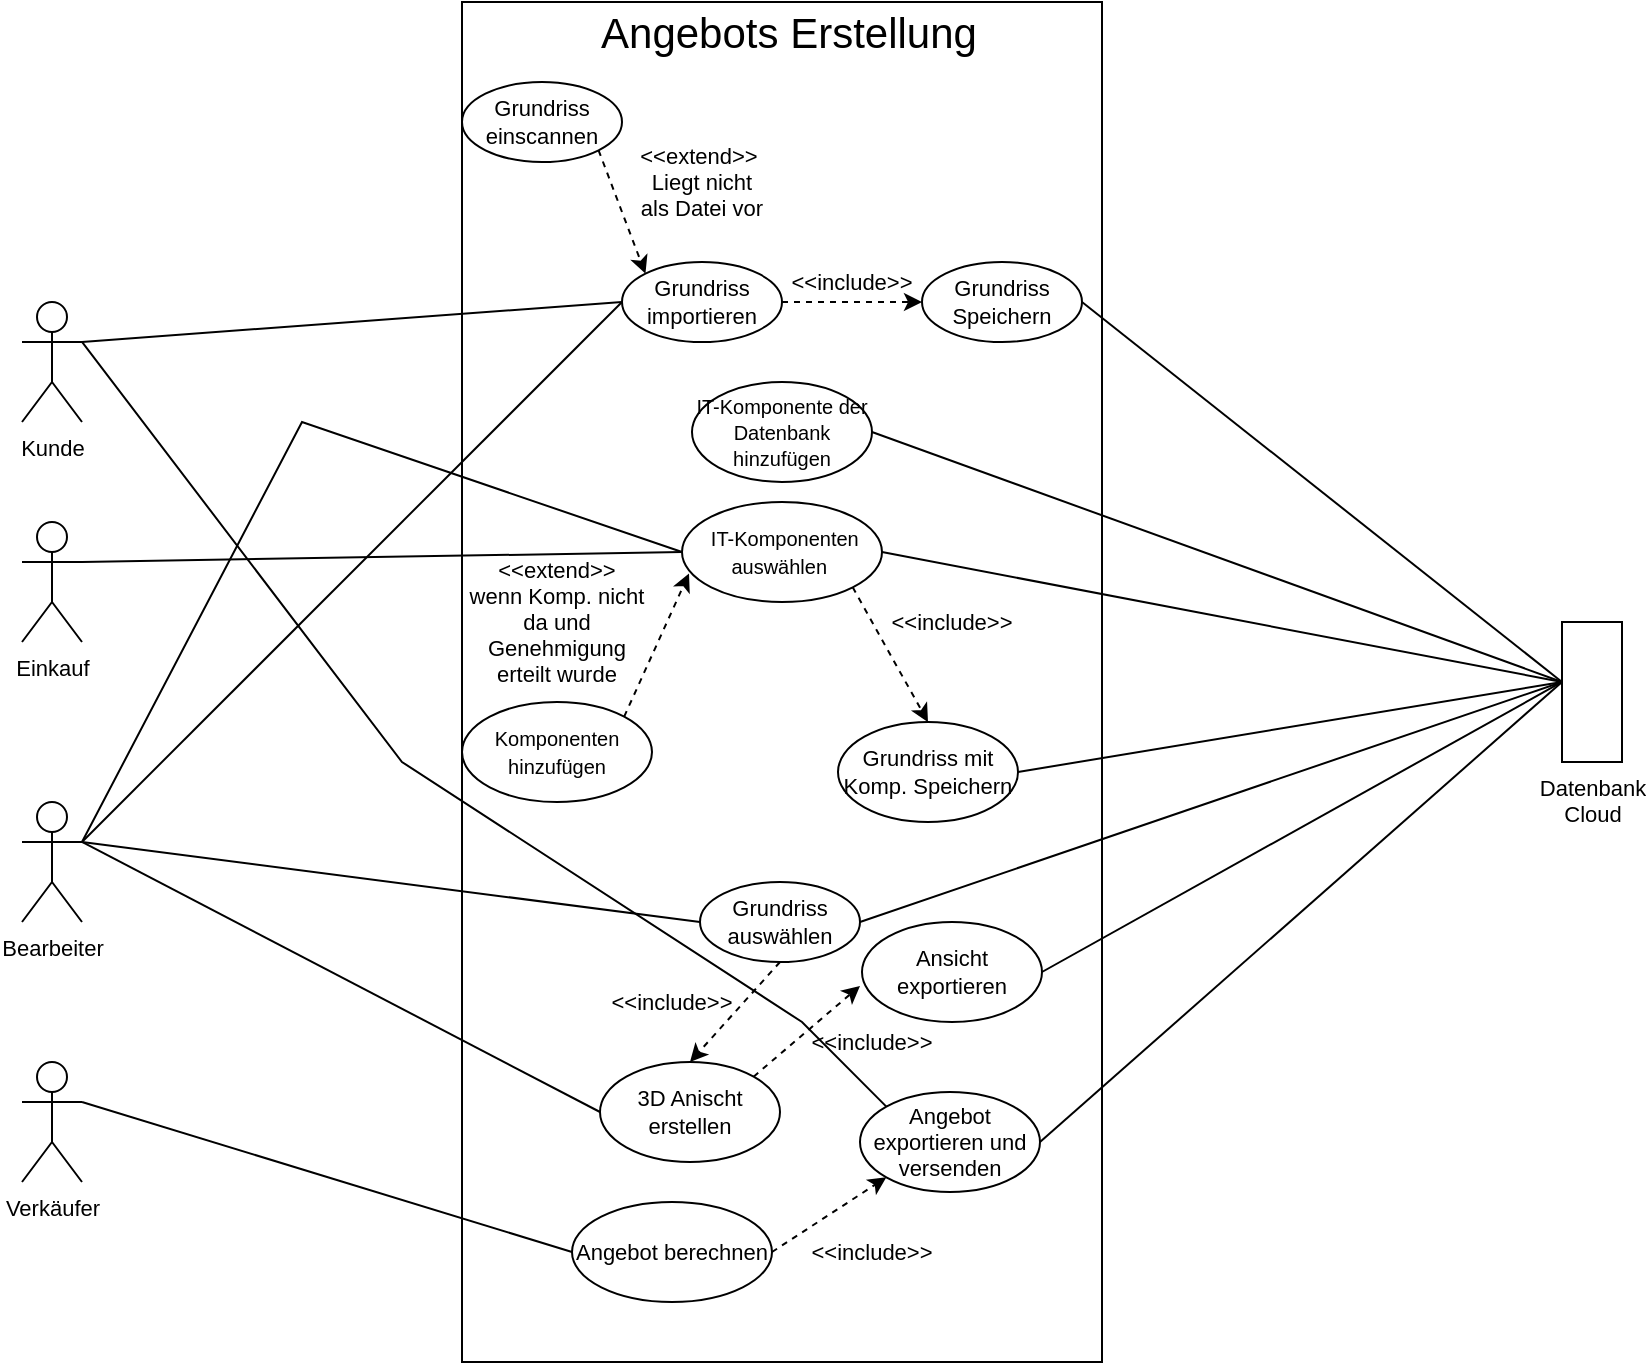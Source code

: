 <mxfile version="17.2.4" type="device"><diagram id="e4lu7S4EdpmqHD-iDM8G" name="Seite-1"><mxGraphModel dx="760" dy="597" grid="1" gridSize="10" guides="1" tooltips="1" connect="1" arrows="1" fold="1" page="1" pageScale="1" pageWidth="827" pageHeight="1169" math="0" shadow="0"><root><mxCell id="0"/><mxCell id="1" parent="0"/><mxCell id="YPL-xU4Eonl8nfXtQO31-1" value="" style="rounded=0;whiteSpace=wrap;html=1;fontSize=11;" parent="1" vertex="1"><mxGeometry x="240" y="40" width="320" height="680" as="geometry"/></mxCell><mxCell id="YPL-xU4Eonl8nfXtQO31-3" style="rounded=0;orthogonalLoop=1;jettySize=auto;html=1;exitX=1;exitY=0.333;exitDx=0;exitDy=0;exitPerimeter=0;entryX=0;entryY=0.5;entryDx=0;entryDy=0;endArrow=none;endFill=0;fontSize=11;" parent="1" source="YPL-xU4Eonl8nfXtQO31-7" target="YPL-xU4Eonl8nfXtQO31-12" edge="1"><mxGeometry relative="1" as="geometry"/></mxCell><mxCell id="YPL-xU4Eonl8nfXtQO31-4" style="edgeStyle=none;rounded=0;orthogonalLoop=1;jettySize=auto;html=1;exitX=1;exitY=0.333;exitDx=0;exitDy=0;exitPerimeter=0;entryX=0;entryY=0.5;entryDx=0;entryDy=0;fontSize=11;endArrow=none;endFill=0;" parent="1" source="YPL-xU4Eonl8nfXtQO31-7" target="YPL-xU4Eonl8nfXtQO31-21" edge="1"><mxGeometry relative="1" as="geometry"/></mxCell><mxCell id="YPL-xU4Eonl8nfXtQO31-5" style="edgeStyle=none;rounded=0;orthogonalLoop=1;jettySize=auto;html=1;exitX=1;exitY=0.333;exitDx=0;exitDy=0;exitPerimeter=0;entryX=0;entryY=0.5;entryDx=0;entryDy=0;startArrow=none;startFill=0;endArrow=none;endFill=0;" parent="1" source="YPL-xU4Eonl8nfXtQO31-7" target="YPL-xU4Eonl8nfXtQO31-23" edge="1"><mxGeometry relative="1" as="geometry"><Array as="points"><mxPoint x="160" y="250"/></Array></mxGeometry></mxCell><mxCell id="YPL-xU4Eonl8nfXtQO31-6" style="edgeStyle=none;rounded=0;orthogonalLoop=1;jettySize=auto;html=1;exitX=1;exitY=0.333;exitDx=0;exitDy=0;exitPerimeter=0;entryX=0;entryY=0.5;entryDx=0;entryDy=0;startArrow=none;startFill=0;endArrow=none;endFill=0;" parent="1" source="YPL-xU4Eonl8nfXtQO31-7" target="YPL-xU4Eonl8nfXtQO31-28" edge="1"><mxGeometry relative="1" as="geometry"/></mxCell><mxCell id="YPL-xU4Eonl8nfXtQO31-7" value="Bearbeiter" style="shape=umlActor;verticalLabelPosition=bottom;verticalAlign=top;html=1;outlineConnect=0;fontSize=11;" parent="1" vertex="1"><mxGeometry x="20" y="440" width="30" height="60" as="geometry"/></mxCell><mxCell id="YPL-xU4Eonl8nfXtQO31-8" style="edgeStyle=none;rounded=0;orthogonalLoop=1;jettySize=auto;html=1;exitX=0;exitY=0.333;exitDx=0;exitDy=0;exitPerimeter=0;entryX=1;entryY=0.5;entryDx=0;entryDy=0;fontSize=10;endArrow=none;endFill=0;" parent="1" source="YPL-xU4Eonl8nfXtQO31-10" target="YPL-xU4Eonl8nfXtQO31-23" edge="1"><mxGeometry relative="1" as="geometry"/></mxCell><mxCell id="YPL-xU4Eonl8nfXtQO31-9" style="edgeStyle=none;rounded=0;orthogonalLoop=1;jettySize=auto;html=1;exitX=0;exitY=0.333;exitDx=0;exitDy=0;exitPerimeter=0;entryX=1;entryY=0.5;entryDx=0;entryDy=0;startArrow=none;startFill=0;endArrow=none;endFill=0;" parent="1" source="YPL-xU4Eonl8nfXtQO31-10" target="YPL-xU4Eonl8nfXtQO31-26" edge="1"><mxGeometry relative="1" as="geometry"/></mxCell><mxCell id="YPL-xU4Eonl8nfXtQO31-10" value="&lt;div&gt;Datenbank&lt;/div&gt;&lt;div&gt;Cloud&lt;br&gt;&lt;/div&gt;" style="shape=umlActor;verticalLabelPosition=bottom;verticalAlign=top;html=1;outlineConnect=0;fontSize=11;" parent="1" vertex="1"><mxGeometry x="790" y="360" width="30" height="60" as="geometry"/></mxCell><mxCell id="YPL-xU4Eonl8nfXtQO31-11" style="edgeStyle=none;rounded=0;orthogonalLoop=1;jettySize=auto;html=1;exitX=1;exitY=0.5;exitDx=0;exitDy=0;entryX=0;entryY=0.5;entryDx=0;entryDy=0;endArrow=classic;endFill=1;dashed=1;fontSize=11;" parent="1" source="YPL-xU4Eonl8nfXtQO31-12" target="YPL-xU4Eonl8nfXtQO31-14" edge="1"><mxGeometry relative="1" as="geometry"/></mxCell><mxCell id="YPL-xU4Eonl8nfXtQO31-12" value="Grundriss importieren" style="ellipse;whiteSpace=wrap;html=1;fontSize=11;" parent="1" vertex="1"><mxGeometry x="320" y="170" width="80" height="40" as="geometry"/></mxCell><mxCell id="YPL-xU4Eonl8nfXtQO31-13" style="edgeStyle=none;rounded=0;orthogonalLoop=1;jettySize=auto;html=1;exitX=1;exitY=0.5;exitDx=0;exitDy=0;entryX=0;entryY=0.333;entryDx=0;entryDy=0;entryPerimeter=0;endArrow=none;endFill=0;fontSize=11;" parent="1" source="YPL-xU4Eonl8nfXtQO31-14" target="YPL-xU4Eonl8nfXtQO31-10" edge="1"><mxGeometry relative="1" as="geometry"/></mxCell><mxCell id="YPL-xU4Eonl8nfXtQO31-14" value="Grundriss Speichern" style="ellipse;whiteSpace=wrap;html=1;fontSize=11;" parent="1" vertex="1"><mxGeometry x="470" y="170" width="80" height="40" as="geometry"/></mxCell><mxCell id="YPL-xU4Eonl8nfXtQO31-15" value="&amp;lt;&amp;lt;include&amp;gt;&amp;gt;" style="text;html=1;strokeColor=none;fillColor=none;align=center;verticalAlign=middle;whiteSpace=wrap;rounded=0;fontSize=11;" parent="1" vertex="1"><mxGeometry x="410" y="170" width="50" height="20" as="geometry"/></mxCell><mxCell id="YPL-xU4Eonl8nfXtQO31-16" style="edgeStyle=none;rounded=0;orthogonalLoop=1;jettySize=auto;html=1;exitX=1;exitY=1;exitDx=0;exitDy=0;entryX=0;entryY=0;entryDx=0;entryDy=0;dashed=1;endArrow=classic;endFill=1;fontSize=11;startArrow=none;startFill=0;" parent="1" source="YPL-xU4Eonl8nfXtQO31-17" target="YPL-xU4Eonl8nfXtQO31-12" edge="1"><mxGeometry relative="1" as="geometry"/></mxCell><mxCell id="YPL-xU4Eonl8nfXtQO31-17" value="Grundriss einscannen" style="ellipse;whiteSpace=wrap;html=1;fontSize=11;" parent="1" vertex="1"><mxGeometry x="240" y="80" width="80" height="40" as="geometry"/></mxCell><mxCell id="YPL-xU4Eonl8nfXtQO31-18" value="&amp;lt;&amp;lt;extend&amp;gt;&amp;gt;&amp;nbsp;&lt;br&gt;Liegt nicht als Datei vor" style="text;html=1;strokeColor=none;fillColor=none;align=center;verticalAlign=middle;whiteSpace=wrap;rounded=0;fontSize=11;" parent="1" vertex="1"><mxGeometry x="335" y="120" width="50" height="20" as="geometry"/></mxCell><mxCell id="YPL-xU4Eonl8nfXtQO31-19" style="edgeStyle=none;rounded=0;orthogonalLoop=1;jettySize=auto;html=1;exitX=1;exitY=0.5;exitDx=0;exitDy=0;entryX=0;entryY=0.333;entryDx=0;entryDy=0;entryPerimeter=0;fontSize=11;endArrow=none;endFill=0;" parent="1" source="YPL-xU4Eonl8nfXtQO31-21" target="YPL-xU4Eonl8nfXtQO31-10" edge="1"><mxGeometry relative="1" as="geometry"/></mxCell><mxCell id="YPL-xU4Eonl8nfXtQO31-20" style="edgeStyle=none;rounded=0;orthogonalLoop=1;jettySize=auto;html=1;exitX=0.5;exitY=1;exitDx=0;exitDy=0;entryX=0.5;entryY=0;entryDx=0;entryDy=0;dashed=1;fontSize=10;endArrow=classic;endFill=1;" parent="1" source="YPL-xU4Eonl8nfXtQO31-21" target="YPL-xU4Eonl8nfXtQO31-28" edge="1"><mxGeometry relative="1" as="geometry"/></mxCell><mxCell id="YPL-xU4Eonl8nfXtQO31-21" value="Grundriss auswählen" style="ellipse;whiteSpace=wrap;html=1;fontSize=11;" parent="1" vertex="1"><mxGeometry x="359" y="480" width="80" height="40" as="geometry"/></mxCell><mxCell id="YPL-xU4Eonl8nfXtQO31-22" style="edgeStyle=none;rounded=0;orthogonalLoop=1;jettySize=auto;html=1;exitX=1;exitY=1;exitDx=0;exitDy=0;entryX=0.5;entryY=0;entryDx=0;entryDy=0;fontSize=10;endArrow=classic;endFill=1;dashed=1;" parent="1" source="YPL-xU4Eonl8nfXtQO31-23" target="YPL-xU4Eonl8nfXtQO31-26" edge="1"><mxGeometry relative="1" as="geometry"/></mxCell><mxCell id="YPL-xU4Eonl8nfXtQO31-23" value="&lt;font style=&quot;font-size: 10px&quot;&gt;&amp;nbsp;IT-Komponenten auswählen&amp;nbsp;&lt;br&gt;&lt;/font&gt;" style="ellipse;whiteSpace=wrap;html=1;fontSize=11;" parent="1" vertex="1"><mxGeometry x="350" y="290" width="100" height="50" as="geometry"/></mxCell><mxCell id="YPL-xU4Eonl8nfXtQO31-24" style="edgeStyle=none;rounded=0;orthogonalLoop=1;jettySize=auto;html=1;exitX=1;exitY=0.5;exitDx=0;exitDy=0;entryX=0;entryY=0.333;entryDx=0;entryDy=0;entryPerimeter=0;fontSize=10;endArrow=none;endFill=0;" parent="1" source="YPL-xU4Eonl8nfXtQO31-25" target="YPL-xU4Eonl8nfXtQO31-10" edge="1"><mxGeometry relative="1" as="geometry"/></mxCell><mxCell id="YPL-xU4Eonl8nfXtQO31-25" value="&lt;font style=&quot;font-size: 10px;&quot;&gt;IT-Komponente der Datenbank hinzufügen&lt;br&gt;&lt;/font&gt;" style="ellipse;whiteSpace=wrap;html=1;fontSize=11;" parent="1" vertex="1"><mxGeometry x="355" y="230" width="90" height="50" as="geometry"/></mxCell><mxCell id="YPL-xU4Eonl8nfXtQO31-26" value="Grundriss mit Komp. Speichern" style="ellipse;whiteSpace=wrap;html=1;fontSize=11;" parent="1" vertex="1"><mxGeometry x="428" y="400" width="90" height="50" as="geometry"/></mxCell><mxCell id="YPL-xU4Eonl8nfXtQO31-27" style="edgeStyle=none;rounded=0;orthogonalLoop=1;jettySize=auto;html=1;exitX=1;exitY=0;exitDx=0;exitDy=0;entryX=-0.011;entryY=0.639;entryDx=0;entryDy=0;dashed=1;fontSize=10;endArrow=classic;endFill=1;entryPerimeter=0;" parent="1" source="YPL-xU4Eonl8nfXtQO31-28" target="YPL-xU4Eonl8nfXtQO31-30" edge="1"><mxGeometry relative="1" as="geometry"/></mxCell><mxCell id="YPL-xU4Eonl8nfXtQO31-28" value="3D Anischt erstellen" style="ellipse;whiteSpace=wrap;html=1;fontSize=11;" parent="1" vertex="1"><mxGeometry x="309" y="570" width="90" height="50" as="geometry"/></mxCell><mxCell id="YPL-xU4Eonl8nfXtQO31-29" style="edgeStyle=none;rounded=0;orthogonalLoop=1;jettySize=auto;html=1;exitX=1;exitY=0.5;exitDx=0;exitDy=0;startArrow=none;startFill=0;endArrow=none;endFill=0;entryX=0;entryY=0.333;entryDx=0;entryDy=0;entryPerimeter=0;" parent="1" source="YPL-xU4Eonl8nfXtQO31-30" target="YPL-xU4Eonl8nfXtQO31-10" edge="1"><mxGeometry relative="1" as="geometry"><mxPoint x="790" y="390.0" as="targetPoint"/></mxGeometry></mxCell><mxCell id="YPL-xU4Eonl8nfXtQO31-30" value="Ansicht exportieren" style="ellipse;whiteSpace=wrap;html=1;fontSize=11;" parent="1" vertex="1"><mxGeometry x="440" y="500" width="90" height="50" as="geometry"/></mxCell><mxCell id="YPL-xU4Eonl8nfXtQO31-31" style="edgeStyle=none;rounded=0;orthogonalLoop=1;jettySize=auto;html=1;exitX=1;exitY=0.5;exitDx=0;exitDy=0;entryX=0;entryY=1;entryDx=0;entryDy=0;dashed=1;fontSize=10;endArrow=classic;endFill=1;" parent="1" source="YPL-xU4Eonl8nfXtQO31-32" target="YPL-xU4Eonl8nfXtQO31-35" edge="1"><mxGeometry relative="1" as="geometry"/></mxCell><mxCell id="YPL-xU4Eonl8nfXtQO31-32" value="Angebot berechnen" style="ellipse;whiteSpace=wrap;html=1;fontSize=11;" parent="1" vertex="1"><mxGeometry x="295" y="640" width="100" height="50" as="geometry"/></mxCell><mxCell id="YPL-xU4Eonl8nfXtQO31-33" style="edgeStyle=none;rounded=0;orthogonalLoop=1;jettySize=auto;html=1;exitX=1;exitY=0.5;exitDx=0;exitDy=0;entryX=0;entryY=0.333;entryDx=0;entryDy=0;entryPerimeter=0;startArrow=none;startFill=0;endArrow=none;endFill=0;" parent="1" source="YPL-xU4Eonl8nfXtQO31-35" target="YPL-xU4Eonl8nfXtQO31-10" edge="1"><mxGeometry relative="1" as="geometry"/></mxCell><mxCell id="YPL-xU4Eonl8nfXtQO31-34" style="edgeStyle=none;rounded=0;orthogonalLoop=1;jettySize=auto;html=1;exitX=0;exitY=0;exitDx=0;exitDy=0;entryX=1;entryY=0.333;entryDx=0;entryDy=0;entryPerimeter=0;startArrow=none;startFill=0;endArrow=none;endFill=0;" parent="1" source="YPL-xU4Eonl8nfXtQO31-35" target="YPL-xU4Eonl8nfXtQO31-37" edge="1"><mxGeometry relative="1" as="geometry"><Array as="points"><mxPoint x="410" y="550"/><mxPoint x="210" y="420"/></Array></mxGeometry></mxCell><mxCell id="YPL-xU4Eonl8nfXtQO31-35" value="&lt;div&gt;Angebot&lt;br&gt;&lt;/div&gt;&lt;div&gt;exportieren und versenden&lt;/div&gt;" style="ellipse;whiteSpace=wrap;html=1;fontSize=11;" parent="1" vertex="1"><mxGeometry x="439" y="585" width="90" height="50" as="geometry"/></mxCell><mxCell id="YPL-xU4Eonl8nfXtQO31-36" style="rounded=0;orthogonalLoop=1;jettySize=auto;html=1;exitX=1;exitY=0.333;exitDx=0;exitDy=0;exitPerimeter=0;entryX=0;entryY=0.5;entryDx=0;entryDy=0;endArrow=none;endFill=0;" parent="1" source="YPL-xU4Eonl8nfXtQO31-37" target="YPL-xU4Eonl8nfXtQO31-12" edge="1"><mxGeometry relative="1" as="geometry"/></mxCell><mxCell id="YPL-xU4Eonl8nfXtQO31-37" value="Kunde" style="shape=umlActor;verticalLabelPosition=bottom;verticalAlign=top;html=1;outlineConnect=0;fontSize=11;" parent="1" vertex="1"><mxGeometry x="20" y="190" width="30" height="60" as="geometry"/></mxCell><mxCell id="YPL-xU4Eonl8nfXtQO31-38" style="edgeStyle=none;rounded=0;orthogonalLoop=1;jettySize=auto;html=1;exitX=1;exitY=0.333;exitDx=0;exitDy=0;exitPerimeter=0;entryX=0;entryY=0.5;entryDx=0;entryDy=0;startArrow=none;startFill=0;endArrow=none;endFill=0;" parent="1" source="YPL-xU4Eonl8nfXtQO31-39" target="YPL-xU4Eonl8nfXtQO31-23" edge="1"><mxGeometry relative="1" as="geometry"/></mxCell><mxCell id="YPL-xU4Eonl8nfXtQO31-39" value="Einkauf" style="shape=umlActor;verticalLabelPosition=bottom;verticalAlign=top;html=1;outlineConnect=0;fontSize=11;" parent="1" vertex="1"><mxGeometry x="20" y="300" width="30" height="60" as="geometry"/></mxCell><mxCell id="YPL-xU4Eonl8nfXtQO31-40" style="edgeStyle=none;rounded=0;orthogonalLoop=1;jettySize=auto;html=1;exitX=1;exitY=0;exitDx=0;exitDy=0;entryX=0.035;entryY=0.715;entryDx=0;entryDy=0;entryPerimeter=0;startArrow=none;startFill=0;endArrow=classic;endFill=1;dashed=1;" parent="1" source="YPL-xU4Eonl8nfXtQO31-41" target="YPL-xU4Eonl8nfXtQO31-23" edge="1"><mxGeometry relative="1" as="geometry"/></mxCell><mxCell id="YPL-xU4Eonl8nfXtQO31-41" value="&lt;font style=&quot;font-size: 10px&quot;&gt;Komponenten hinzufügen&lt;br&gt;&lt;/font&gt;" style="ellipse;whiteSpace=wrap;html=1;fontSize=11;" parent="1" vertex="1"><mxGeometry x="240" y="390" width="95" height="50" as="geometry"/></mxCell><mxCell id="YPL-xU4Eonl8nfXtQO31-42" value="&amp;lt;&amp;lt;extend&amp;gt;&amp;gt;&lt;br&gt;wenn Komp. nicht da und Genehmigung erteilt wurde" style="text;html=1;strokeColor=none;fillColor=none;align=center;verticalAlign=middle;whiteSpace=wrap;rounded=0;fontSize=11;" parent="1" vertex="1"><mxGeometry x="240" y="340" width="95" height="20" as="geometry"/></mxCell><mxCell id="YPL-xU4Eonl8nfXtQO31-43" value="&amp;lt;&amp;lt;include&amp;gt;&amp;gt;" style="text;html=1;strokeColor=none;fillColor=none;align=center;verticalAlign=middle;whiteSpace=wrap;rounded=0;fontSize=11;" parent="1" vertex="1"><mxGeometry x="460" y="340" width="50" height="20" as="geometry"/></mxCell><mxCell id="YPL-xU4Eonl8nfXtQO31-44" value="&amp;lt;&amp;lt;include&amp;gt;&amp;gt;" style="text;html=1;strokeColor=none;fillColor=none;align=center;verticalAlign=middle;whiteSpace=wrap;rounded=0;fontSize=11;" parent="1" vertex="1"><mxGeometry x="320" y="530" width="50" height="20" as="geometry"/></mxCell><mxCell id="YPL-xU4Eonl8nfXtQO31-45" value="&amp;lt;&amp;lt;include&amp;gt;&amp;gt;" style="text;html=1;strokeColor=none;fillColor=none;align=center;verticalAlign=middle;whiteSpace=wrap;rounded=0;fontSize=11;" parent="1" vertex="1"><mxGeometry x="420" y="550" width="50" height="20" as="geometry"/></mxCell><mxCell id="YPL-xU4Eonl8nfXtQO31-46" style="edgeStyle=none;rounded=0;orthogonalLoop=1;jettySize=auto;html=1;exitX=1;exitY=0.333;exitDx=0;exitDy=0;exitPerimeter=0;entryX=0;entryY=0.5;entryDx=0;entryDy=0;startArrow=none;startFill=0;endArrow=none;endFill=0;" parent="1" source="YPL-xU4Eonl8nfXtQO31-47" target="YPL-xU4Eonl8nfXtQO31-32" edge="1"><mxGeometry relative="1" as="geometry"/></mxCell><mxCell id="YPL-xU4Eonl8nfXtQO31-47" value="Verkäufer" style="shape=umlActor;verticalLabelPosition=bottom;verticalAlign=top;html=1;outlineConnect=0;fontSize=11;" parent="1" vertex="1"><mxGeometry x="20" y="570" width="30" height="60" as="geometry"/></mxCell><mxCell id="YPL-xU4Eonl8nfXtQO31-48" value="&amp;lt;&amp;lt;include&amp;gt;&amp;gt;" style="text;html=1;strokeColor=none;fillColor=none;align=center;verticalAlign=middle;whiteSpace=wrap;rounded=0;fontSize=11;" parent="1" vertex="1"><mxGeometry x="420" y="655" width="50" height="20" as="geometry"/></mxCell><mxCell id="YPL-xU4Eonl8nfXtQO31-49" value="" style="rounded=0;whiteSpace=wrap;html=1;" parent="1" vertex="1"><mxGeometry x="790" y="350" width="30" height="70" as="geometry"/></mxCell><mxCell id="8s-VmCRE6uNRBKfN3qNQ-1" value="&lt;font style=&quot;font-size: 21px&quot;&gt;Angebots Erstellung&lt;/font&gt;" style="text;html=1;strokeColor=none;fillColor=none;align=center;verticalAlign=middle;whiteSpace=wrap;rounded=0;fontSize=14;" vertex="1" parent="1"><mxGeometry x="240" y="40" width="326.5" height="30" as="geometry"/></mxCell></root></mxGraphModel></diagram></mxfile>